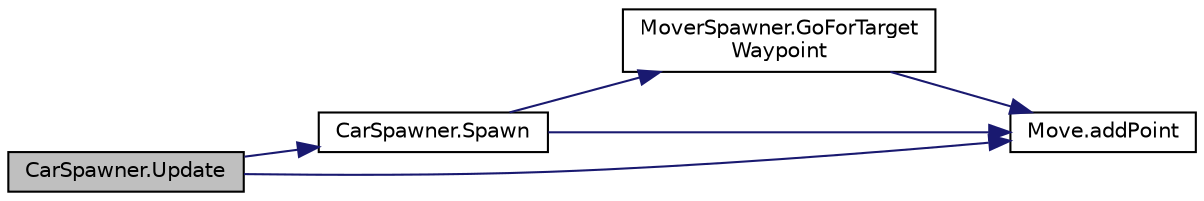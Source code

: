 digraph "CarSpawner.Update"
{
  edge [fontname="Helvetica",fontsize="10",labelfontname="Helvetica",labelfontsize="10"];
  node [fontname="Helvetica",fontsize="10",shape=record];
  rankdir="LR";
  Node7 [label="CarSpawner.Update",height=0.2,width=0.4,color="black", fillcolor="grey75", style="filled", fontcolor="black"];
  Node7 -> Node8 [color="midnightblue",fontsize="10",style="solid",fontname="Helvetica"];
  Node8 [label="CarSpawner.Spawn",height=0.2,width=0.4,color="black", fillcolor="white", style="filled",URL="$class_car_spawner.html#a8a44b211ad61c4f59d68d3675bd53abe",tooltip="Spawns a random car and moves it to it&#39;s path, that can be either a parking path, or straight to it&#39;s..."];
  Node8 -> Node9 [color="midnightblue",fontsize="10",style="solid",fontname="Helvetica"];
  Node9 [label="MoverSpawner.GoForTarget\lWaypoint",height=0.2,width=0.4,color="black", fillcolor="white", style="filled",URL="$class_mover_spawner.html#a651016c174df602502e71ccccf18d606",tooltip="Set a path by backtracking waypoints and adds it to a move script "];
  Node9 -> Node10 [color="midnightblue",fontsize="10",style="solid",fontname="Helvetica"];
  Node10 [label="Move.addPoint",height=0.2,width=0.4,color="black", fillcolor="white", style="filled",URL="$class_move.html#aa28ab9515d5e8d275ae2474fd2d719d6",tooltip="Adds a waypoint to the path queue "];
  Node8 -> Node10 [color="midnightblue",fontsize="10",style="solid",fontname="Helvetica"];
  Node7 -> Node10 [color="midnightblue",fontsize="10",style="solid",fontname="Helvetica"];
}
